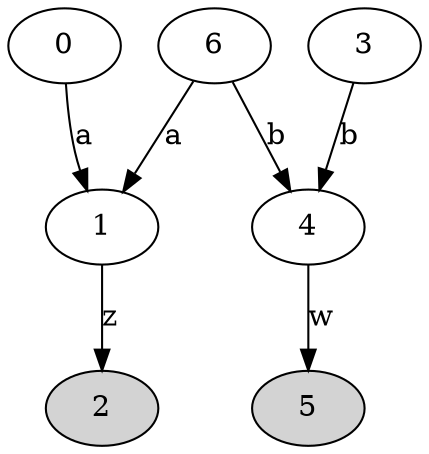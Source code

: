 digraph {
0 -> 1 [label="a"];
1 -> 2 [label="z"];
3 -> 4 [label="b"];
4 -> 5 [label="w"];
6 -> 1 [label="a"];
6 -> 4 [label="b"];
2[style=filled]5[style=filled]}
